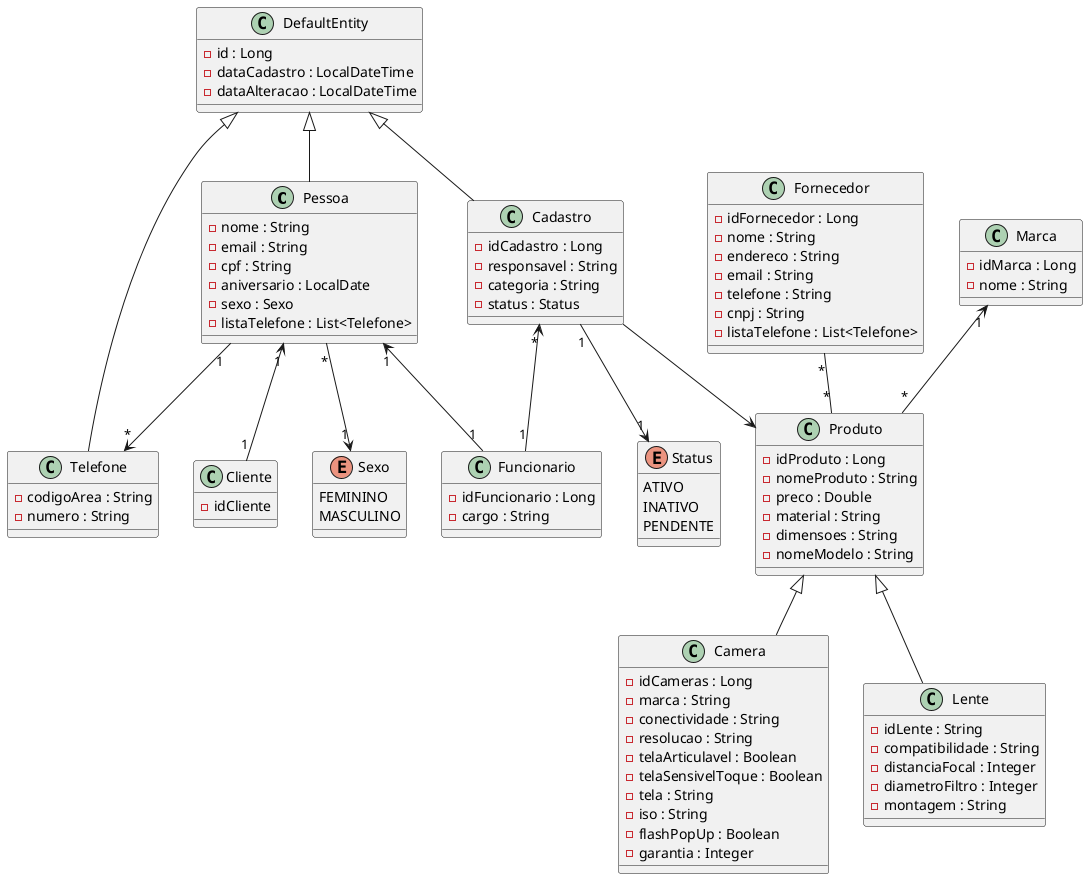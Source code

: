 @startuml ecommerce
class Pessoa{
  - nome : String
  - email : String
  - cpf : String
  - aniversario : LocalDate
  - sexo : Sexo
  - listaTelefone : List<Telefone>
}

Pessoa "1" --> "*" Telefone

class Cadastro{
  - idCadastro : Long
  - responsavel : String
  - categoria : String
  - status : Status 
}

DefaultEntity <|-- Cadastro

Enum Status{
  ATIVO
  INATIVO
  PENDENTE
}

Cadastro "1" --> "1" Status
Cadastro "*" <-- "1" Funcionario
Cadastro --> Produto

class Funcionario{
  - idFuncionario : Long
  - cargo : String 
}

class Cliente{
  - idCliente
}

Pessoa "1" <-- "1" Funcionario
Pessoa "1" <-- "1" Cliente

Enum Sexo{
  FEMININO
  MASCULINO
}

Pessoa "*"-->"1" Sexo

class Fornecedor{
  - idFornecedor : Long
  - nome : String
  - endereco : String 
  - email : String
  - telefone : String
  - cnpj : String
  - listaTelefone : List<Telefone>
}

class Produto{
  - idProduto : Long
  - nomeProduto : String
  - preco : Double
  - material : String
  - dimensoes : String
  - nomeModelo : String
}

class Camera{
  - idCameras : Long
  - marca : String
  - conectividade : String
  - resolucao : String
  - telaArticulavel : Boolean
  - telaSensivelToque : Boolean
  - tela : String
  - iso : String
  - flashPopUp : Boolean
  - garantia : Integer
}

class Marca{
  - idMarca : Long
  - nome : String
}

Marca "1" <-- "*" Produto

class Lente{
  - idLente : String
  - compatibilidade : String
  - distanciaFocal : Integer
  - diametroFiltro : Integer
  - montagem : String
}

class DefaultEntity{
  - id : Long
  - dataCadastro : LocalDateTime
  - dataAlteracao : LocalDateTime
}

class Telefone{
  - codigoArea : String
  - numero : String
}

DefaultEntity <|-- Telefone
DefaultEntity <|-- Pessoa

Fornecedor "*" -- "*" Produto
Produto <|-- Camera
Produto <|-- Lente
@enduml